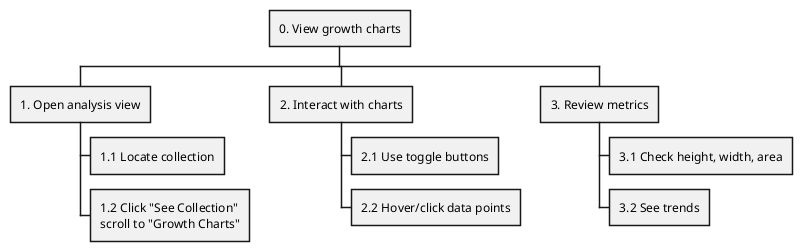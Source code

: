 @startwbs UC014
* 0. View growth charts
** 1. Open analysis view
*** 1.1 Locate collection
*** 1.2 Click "See Collection"\nscroll to "Growth Charts"
** 2. Interact with charts
*** 2.1 Use toggle buttons
*** 2.2 Hover/click data points
** 3. Review metrics
*** 3.1 Check height, width, area
*** 3.2 See trends
@endwbs
